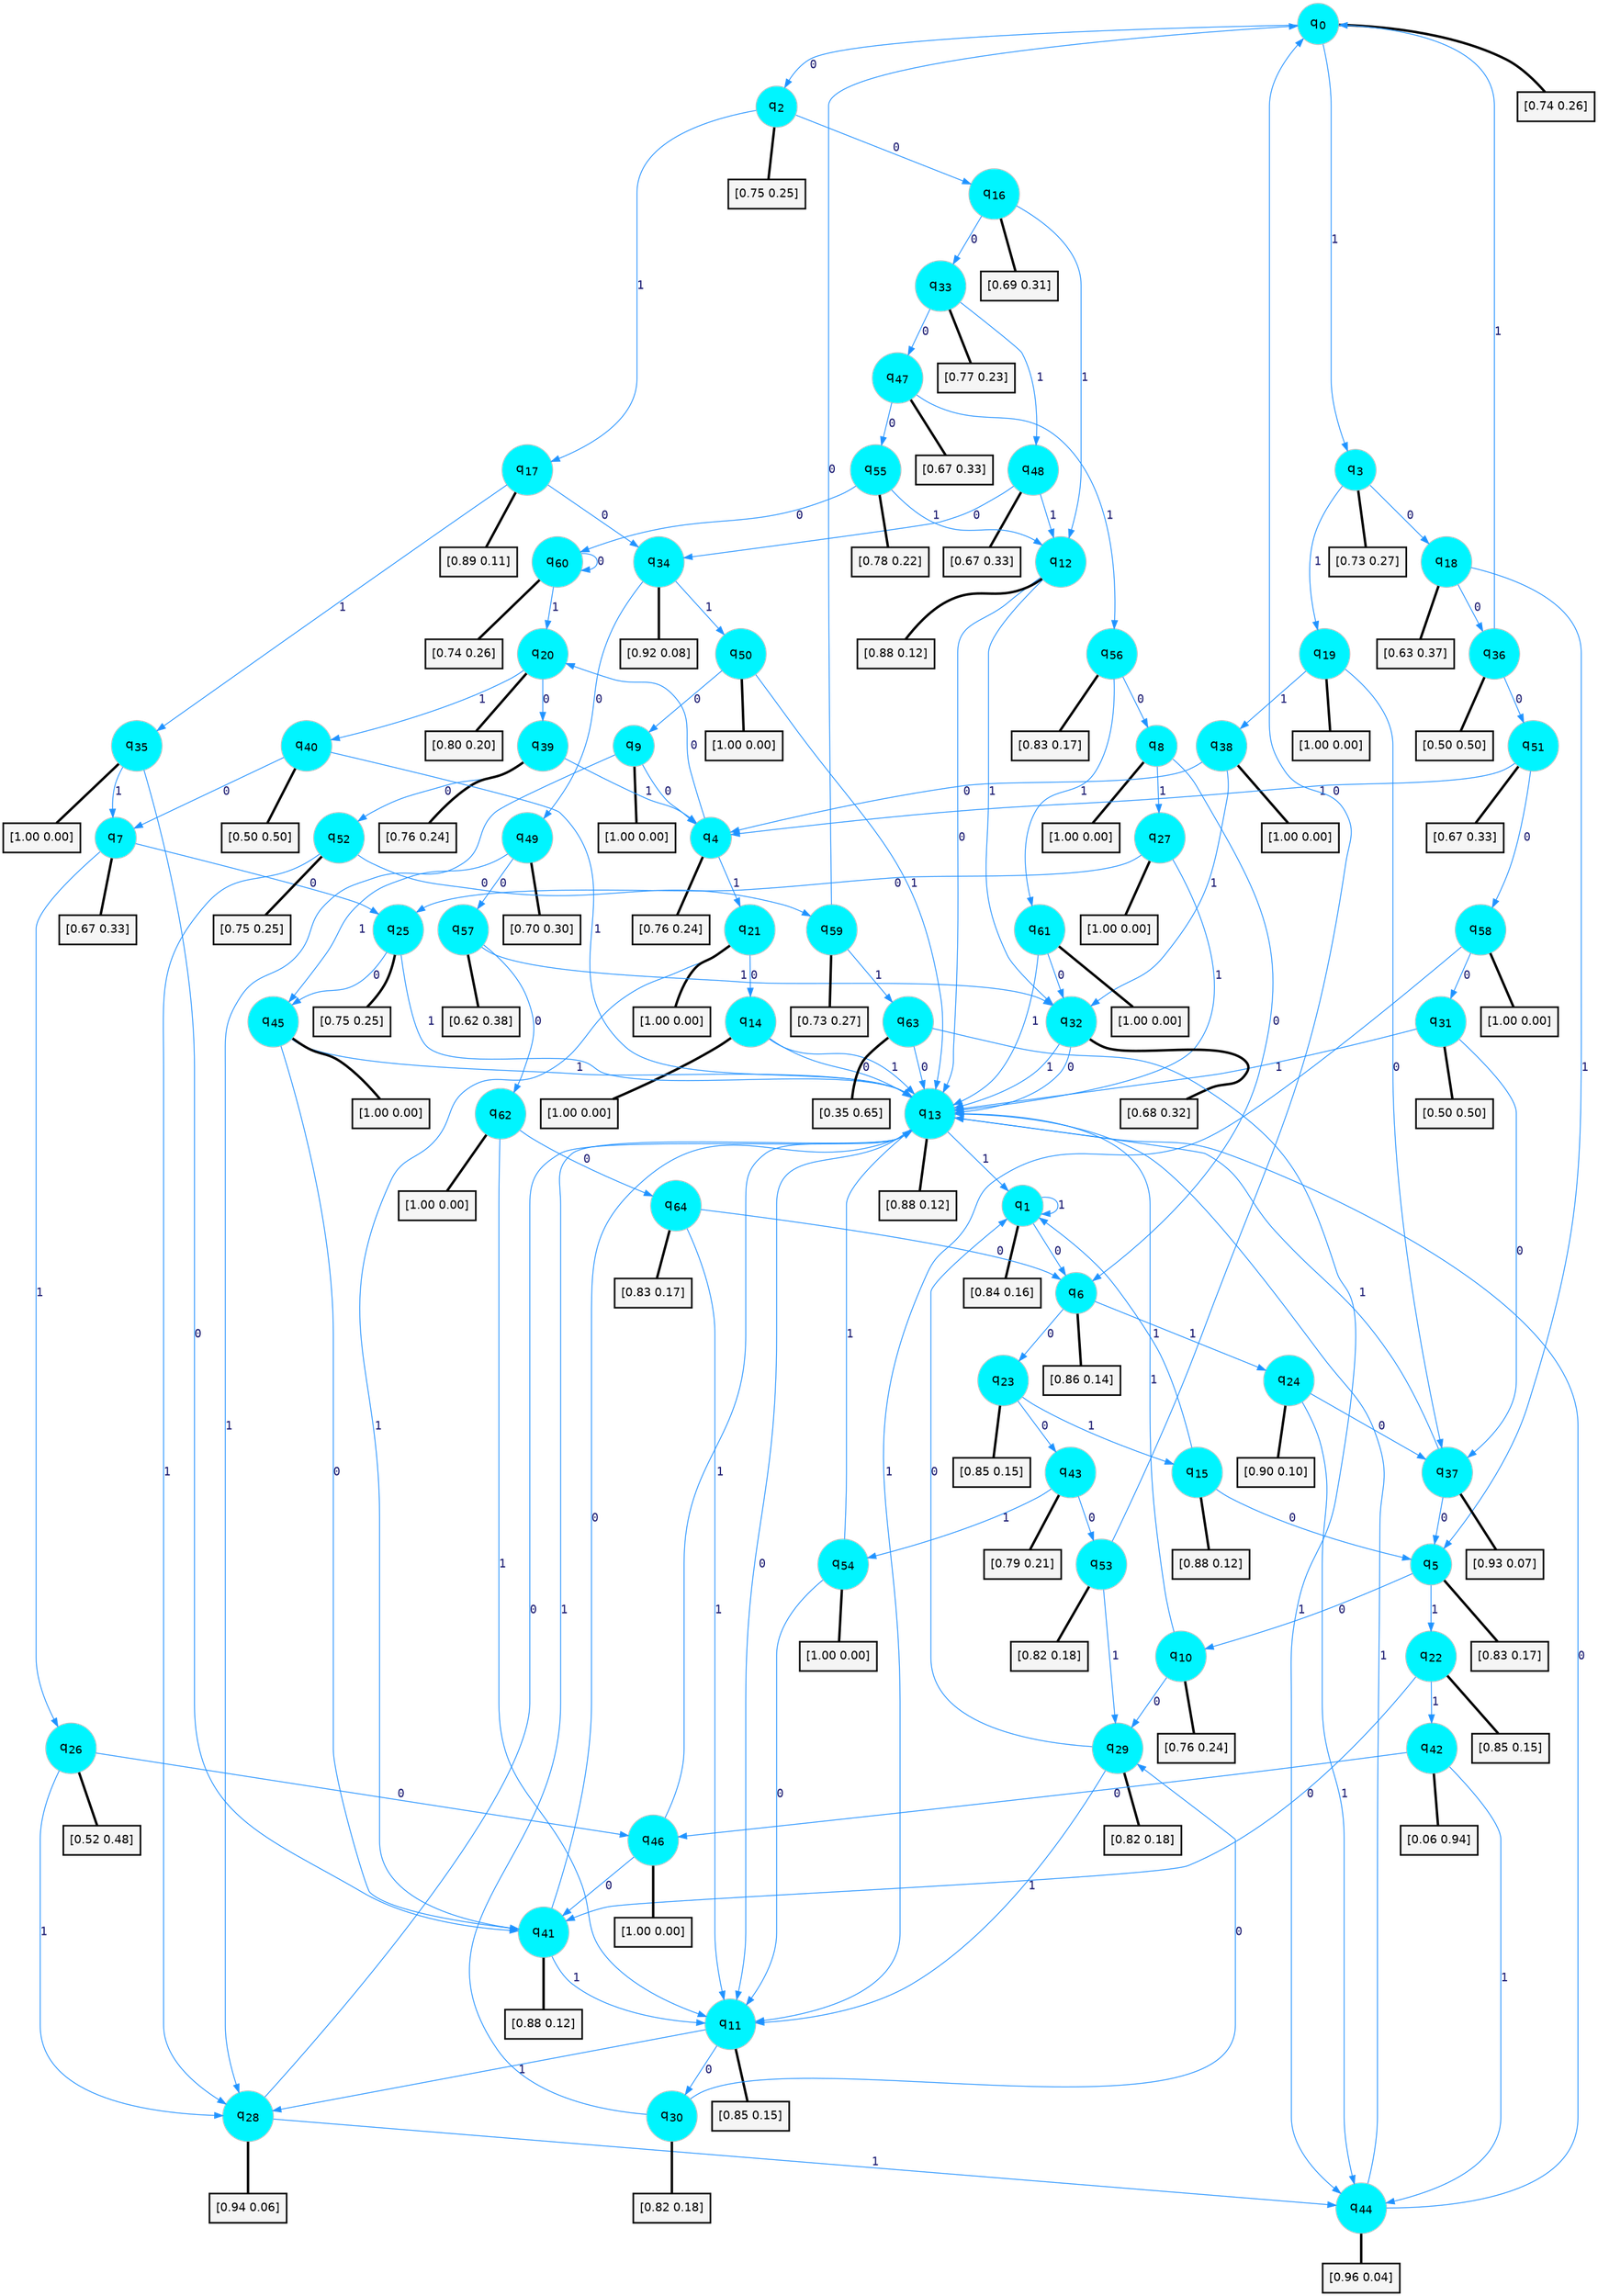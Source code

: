 digraph G {
graph [
bgcolor=transparent, dpi=300, rankdir=TD, size="40,25"];
node [
color=gray, fillcolor=turquoise1, fontcolor=black, fontname=Helvetica, fontsize=16, fontweight=bold, shape=circle, style=filled];
edge [
arrowsize=1, color=dodgerblue1, fontcolor=midnightblue, fontname=courier, fontweight=bold, penwidth=1, style=solid, weight=20];
0[label=<q<SUB>0</SUB>>];
1[label=<q<SUB>1</SUB>>];
2[label=<q<SUB>2</SUB>>];
3[label=<q<SUB>3</SUB>>];
4[label=<q<SUB>4</SUB>>];
5[label=<q<SUB>5</SUB>>];
6[label=<q<SUB>6</SUB>>];
7[label=<q<SUB>7</SUB>>];
8[label=<q<SUB>8</SUB>>];
9[label=<q<SUB>9</SUB>>];
10[label=<q<SUB>10</SUB>>];
11[label=<q<SUB>11</SUB>>];
12[label=<q<SUB>12</SUB>>];
13[label=<q<SUB>13</SUB>>];
14[label=<q<SUB>14</SUB>>];
15[label=<q<SUB>15</SUB>>];
16[label=<q<SUB>16</SUB>>];
17[label=<q<SUB>17</SUB>>];
18[label=<q<SUB>18</SUB>>];
19[label=<q<SUB>19</SUB>>];
20[label=<q<SUB>20</SUB>>];
21[label=<q<SUB>21</SUB>>];
22[label=<q<SUB>22</SUB>>];
23[label=<q<SUB>23</SUB>>];
24[label=<q<SUB>24</SUB>>];
25[label=<q<SUB>25</SUB>>];
26[label=<q<SUB>26</SUB>>];
27[label=<q<SUB>27</SUB>>];
28[label=<q<SUB>28</SUB>>];
29[label=<q<SUB>29</SUB>>];
30[label=<q<SUB>30</SUB>>];
31[label=<q<SUB>31</SUB>>];
32[label=<q<SUB>32</SUB>>];
33[label=<q<SUB>33</SUB>>];
34[label=<q<SUB>34</SUB>>];
35[label=<q<SUB>35</SUB>>];
36[label=<q<SUB>36</SUB>>];
37[label=<q<SUB>37</SUB>>];
38[label=<q<SUB>38</SUB>>];
39[label=<q<SUB>39</SUB>>];
40[label=<q<SUB>40</SUB>>];
41[label=<q<SUB>41</SUB>>];
42[label=<q<SUB>42</SUB>>];
43[label=<q<SUB>43</SUB>>];
44[label=<q<SUB>44</SUB>>];
45[label=<q<SUB>45</SUB>>];
46[label=<q<SUB>46</SUB>>];
47[label=<q<SUB>47</SUB>>];
48[label=<q<SUB>48</SUB>>];
49[label=<q<SUB>49</SUB>>];
50[label=<q<SUB>50</SUB>>];
51[label=<q<SUB>51</SUB>>];
52[label=<q<SUB>52</SUB>>];
53[label=<q<SUB>53</SUB>>];
54[label=<q<SUB>54</SUB>>];
55[label=<q<SUB>55</SUB>>];
56[label=<q<SUB>56</SUB>>];
57[label=<q<SUB>57</SUB>>];
58[label=<q<SUB>58</SUB>>];
59[label=<q<SUB>59</SUB>>];
60[label=<q<SUB>60</SUB>>];
61[label=<q<SUB>61</SUB>>];
62[label=<q<SUB>62</SUB>>];
63[label=<q<SUB>63</SUB>>];
64[label=<q<SUB>64</SUB>>];
65[label="[0.74 0.26]", shape=box,fontcolor=black, fontname=Helvetica, fontsize=14, penwidth=2, fillcolor=whitesmoke,color=black];
66[label="[0.84 0.16]", shape=box,fontcolor=black, fontname=Helvetica, fontsize=14, penwidth=2, fillcolor=whitesmoke,color=black];
67[label="[0.75 0.25]", shape=box,fontcolor=black, fontname=Helvetica, fontsize=14, penwidth=2, fillcolor=whitesmoke,color=black];
68[label="[0.73 0.27]", shape=box,fontcolor=black, fontname=Helvetica, fontsize=14, penwidth=2, fillcolor=whitesmoke,color=black];
69[label="[0.76 0.24]", shape=box,fontcolor=black, fontname=Helvetica, fontsize=14, penwidth=2, fillcolor=whitesmoke,color=black];
70[label="[0.83 0.17]", shape=box,fontcolor=black, fontname=Helvetica, fontsize=14, penwidth=2, fillcolor=whitesmoke,color=black];
71[label="[0.86 0.14]", shape=box,fontcolor=black, fontname=Helvetica, fontsize=14, penwidth=2, fillcolor=whitesmoke,color=black];
72[label="[0.67 0.33]", shape=box,fontcolor=black, fontname=Helvetica, fontsize=14, penwidth=2, fillcolor=whitesmoke,color=black];
73[label="[1.00 0.00]", shape=box,fontcolor=black, fontname=Helvetica, fontsize=14, penwidth=2, fillcolor=whitesmoke,color=black];
74[label="[1.00 0.00]", shape=box,fontcolor=black, fontname=Helvetica, fontsize=14, penwidth=2, fillcolor=whitesmoke,color=black];
75[label="[0.76 0.24]", shape=box,fontcolor=black, fontname=Helvetica, fontsize=14, penwidth=2, fillcolor=whitesmoke,color=black];
76[label="[0.85 0.15]", shape=box,fontcolor=black, fontname=Helvetica, fontsize=14, penwidth=2, fillcolor=whitesmoke,color=black];
77[label="[0.88 0.12]", shape=box,fontcolor=black, fontname=Helvetica, fontsize=14, penwidth=2, fillcolor=whitesmoke,color=black];
78[label="[0.88 0.12]", shape=box,fontcolor=black, fontname=Helvetica, fontsize=14, penwidth=2, fillcolor=whitesmoke,color=black];
79[label="[1.00 0.00]", shape=box,fontcolor=black, fontname=Helvetica, fontsize=14, penwidth=2, fillcolor=whitesmoke,color=black];
80[label="[0.88 0.12]", shape=box,fontcolor=black, fontname=Helvetica, fontsize=14, penwidth=2, fillcolor=whitesmoke,color=black];
81[label="[0.69 0.31]", shape=box,fontcolor=black, fontname=Helvetica, fontsize=14, penwidth=2, fillcolor=whitesmoke,color=black];
82[label="[0.89 0.11]", shape=box,fontcolor=black, fontname=Helvetica, fontsize=14, penwidth=2, fillcolor=whitesmoke,color=black];
83[label="[0.63 0.37]", shape=box,fontcolor=black, fontname=Helvetica, fontsize=14, penwidth=2, fillcolor=whitesmoke,color=black];
84[label="[1.00 0.00]", shape=box,fontcolor=black, fontname=Helvetica, fontsize=14, penwidth=2, fillcolor=whitesmoke,color=black];
85[label="[0.80 0.20]", shape=box,fontcolor=black, fontname=Helvetica, fontsize=14, penwidth=2, fillcolor=whitesmoke,color=black];
86[label="[1.00 0.00]", shape=box,fontcolor=black, fontname=Helvetica, fontsize=14, penwidth=2, fillcolor=whitesmoke,color=black];
87[label="[0.85 0.15]", shape=box,fontcolor=black, fontname=Helvetica, fontsize=14, penwidth=2, fillcolor=whitesmoke,color=black];
88[label="[0.85 0.15]", shape=box,fontcolor=black, fontname=Helvetica, fontsize=14, penwidth=2, fillcolor=whitesmoke,color=black];
89[label="[0.90 0.10]", shape=box,fontcolor=black, fontname=Helvetica, fontsize=14, penwidth=2, fillcolor=whitesmoke,color=black];
90[label="[0.75 0.25]", shape=box,fontcolor=black, fontname=Helvetica, fontsize=14, penwidth=2, fillcolor=whitesmoke,color=black];
91[label="[0.52 0.48]", shape=box,fontcolor=black, fontname=Helvetica, fontsize=14, penwidth=2, fillcolor=whitesmoke,color=black];
92[label="[1.00 0.00]", shape=box,fontcolor=black, fontname=Helvetica, fontsize=14, penwidth=2, fillcolor=whitesmoke,color=black];
93[label="[0.94 0.06]", shape=box,fontcolor=black, fontname=Helvetica, fontsize=14, penwidth=2, fillcolor=whitesmoke,color=black];
94[label="[0.82 0.18]", shape=box,fontcolor=black, fontname=Helvetica, fontsize=14, penwidth=2, fillcolor=whitesmoke,color=black];
95[label="[0.82 0.18]", shape=box,fontcolor=black, fontname=Helvetica, fontsize=14, penwidth=2, fillcolor=whitesmoke,color=black];
96[label="[0.50 0.50]", shape=box,fontcolor=black, fontname=Helvetica, fontsize=14, penwidth=2, fillcolor=whitesmoke,color=black];
97[label="[0.68 0.32]", shape=box,fontcolor=black, fontname=Helvetica, fontsize=14, penwidth=2, fillcolor=whitesmoke,color=black];
98[label="[0.77 0.23]", shape=box,fontcolor=black, fontname=Helvetica, fontsize=14, penwidth=2, fillcolor=whitesmoke,color=black];
99[label="[0.92 0.08]", shape=box,fontcolor=black, fontname=Helvetica, fontsize=14, penwidth=2, fillcolor=whitesmoke,color=black];
100[label="[1.00 0.00]", shape=box,fontcolor=black, fontname=Helvetica, fontsize=14, penwidth=2, fillcolor=whitesmoke,color=black];
101[label="[0.50 0.50]", shape=box,fontcolor=black, fontname=Helvetica, fontsize=14, penwidth=2, fillcolor=whitesmoke,color=black];
102[label="[0.93 0.07]", shape=box,fontcolor=black, fontname=Helvetica, fontsize=14, penwidth=2, fillcolor=whitesmoke,color=black];
103[label="[1.00 0.00]", shape=box,fontcolor=black, fontname=Helvetica, fontsize=14, penwidth=2, fillcolor=whitesmoke,color=black];
104[label="[0.76 0.24]", shape=box,fontcolor=black, fontname=Helvetica, fontsize=14, penwidth=2, fillcolor=whitesmoke,color=black];
105[label="[0.50 0.50]", shape=box,fontcolor=black, fontname=Helvetica, fontsize=14, penwidth=2, fillcolor=whitesmoke,color=black];
106[label="[0.88 0.12]", shape=box,fontcolor=black, fontname=Helvetica, fontsize=14, penwidth=2, fillcolor=whitesmoke,color=black];
107[label="[0.06 0.94]", shape=box,fontcolor=black, fontname=Helvetica, fontsize=14, penwidth=2, fillcolor=whitesmoke,color=black];
108[label="[0.79 0.21]", shape=box,fontcolor=black, fontname=Helvetica, fontsize=14, penwidth=2, fillcolor=whitesmoke,color=black];
109[label="[0.96 0.04]", shape=box,fontcolor=black, fontname=Helvetica, fontsize=14, penwidth=2, fillcolor=whitesmoke,color=black];
110[label="[1.00 0.00]", shape=box,fontcolor=black, fontname=Helvetica, fontsize=14, penwidth=2, fillcolor=whitesmoke,color=black];
111[label="[1.00 0.00]", shape=box,fontcolor=black, fontname=Helvetica, fontsize=14, penwidth=2, fillcolor=whitesmoke,color=black];
112[label="[0.67 0.33]", shape=box,fontcolor=black, fontname=Helvetica, fontsize=14, penwidth=2, fillcolor=whitesmoke,color=black];
113[label="[0.67 0.33]", shape=box,fontcolor=black, fontname=Helvetica, fontsize=14, penwidth=2, fillcolor=whitesmoke,color=black];
114[label="[0.70 0.30]", shape=box,fontcolor=black, fontname=Helvetica, fontsize=14, penwidth=2, fillcolor=whitesmoke,color=black];
115[label="[1.00 0.00]", shape=box,fontcolor=black, fontname=Helvetica, fontsize=14, penwidth=2, fillcolor=whitesmoke,color=black];
116[label="[0.67 0.33]", shape=box,fontcolor=black, fontname=Helvetica, fontsize=14, penwidth=2, fillcolor=whitesmoke,color=black];
117[label="[0.75 0.25]", shape=box,fontcolor=black, fontname=Helvetica, fontsize=14, penwidth=2, fillcolor=whitesmoke,color=black];
118[label="[0.82 0.18]", shape=box,fontcolor=black, fontname=Helvetica, fontsize=14, penwidth=2, fillcolor=whitesmoke,color=black];
119[label="[1.00 0.00]", shape=box,fontcolor=black, fontname=Helvetica, fontsize=14, penwidth=2, fillcolor=whitesmoke,color=black];
120[label="[0.78 0.22]", shape=box,fontcolor=black, fontname=Helvetica, fontsize=14, penwidth=2, fillcolor=whitesmoke,color=black];
121[label="[0.83 0.17]", shape=box,fontcolor=black, fontname=Helvetica, fontsize=14, penwidth=2, fillcolor=whitesmoke,color=black];
122[label="[0.62 0.38]", shape=box,fontcolor=black, fontname=Helvetica, fontsize=14, penwidth=2, fillcolor=whitesmoke,color=black];
123[label="[1.00 0.00]", shape=box,fontcolor=black, fontname=Helvetica, fontsize=14, penwidth=2, fillcolor=whitesmoke,color=black];
124[label="[0.73 0.27]", shape=box,fontcolor=black, fontname=Helvetica, fontsize=14, penwidth=2, fillcolor=whitesmoke,color=black];
125[label="[0.74 0.26]", shape=box,fontcolor=black, fontname=Helvetica, fontsize=14, penwidth=2, fillcolor=whitesmoke,color=black];
126[label="[1.00 0.00]", shape=box,fontcolor=black, fontname=Helvetica, fontsize=14, penwidth=2, fillcolor=whitesmoke,color=black];
127[label="[1.00 0.00]", shape=box,fontcolor=black, fontname=Helvetica, fontsize=14, penwidth=2, fillcolor=whitesmoke,color=black];
128[label="[0.35 0.65]", shape=box,fontcolor=black, fontname=Helvetica, fontsize=14, penwidth=2, fillcolor=whitesmoke,color=black];
129[label="[0.83 0.17]", shape=box,fontcolor=black, fontname=Helvetica, fontsize=14, penwidth=2, fillcolor=whitesmoke,color=black];
0->2 [label=0];
0->3 [label=1];
0->65 [arrowhead=none, penwidth=3,color=black];
1->6 [label=0];
1->1 [label=1];
1->66 [arrowhead=none, penwidth=3,color=black];
2->16 [label=0];
2->17 [label=1];
2->67 [arrowhead=none, penwidth=3,color=black];
3->18 [label=0];
3->19 [label=1];
3->68 [arrowhead=none, penwidth=3,color=black];
4->20 [label=0];
4->21 [label=1];
4->69 [arrowhead=none, penwidth=3,color=black];
5->10 [label=0];
5->22 [label=1];
5->70 [arrowhead=none, penwidth=3,color=black];
6->23 [label=0];
6->24 [label=1];
6->71 [arrowhead=none, penwidth=3,color=black];
7->25 [label=0];
7->26 [label=1];
7->72 [arrowhead=none, penwidth=3,color=black];
8->6 [label=0];
8->27 [label=1];
8->73 [arrowhead=none, penwidth=3,color=black];
9->4 [label=0];
9->28 [label=1];
9->74 [arrowhead=none, penwidth=3,color=black];
10->29 [label=0];
10->13 [label=1];
10->75 [arrowhead=none, penwidth=3,color=black];
11->30 [label=0];
11->28 [label=1];
11->76 [arrowhead=none, penwidth=3,color=black];
12->13 [label=0];
12->32 [label=1];
12->77 [arrowhead=none, penwidth=3,color=black];
13->11 [label=0];
13->1 [label=1];
13->78 [arrowhead=none, penwidth=3,color=black];
14->13 [label=0];
14->13 [label=1];
14->79 [arrowhead=none, penwidth=3,color=black];
15->5 [label=0];
15->1 [label=1];
15->80 [arrowhead=none, penwidth=3,color=black];
16->33 [label=0];
16->12 [label=1];
16->81 [arrowhead=none, penwidth=3,color=black];
17->34 [label=0];
17->35 [label=1];
17->82 [arrowhead=none, penwidth=3,color=black];
18->36 [label=0];
18->5 [label=1];
18->83 [arrowhead=none, penwidth=3,color=black];
19->37 [label=0];
19->38 [label=1];
19->84 [arrowhead=none, penwidth=3,color=black];
20->39 [label=0];
20->40 [label=1];
20->85 [arrowhead=none, penwidth=3,color=black];
21->14 [label=0];
21->41 [label=1];
21->86 [arrowhead=none, penwidth=3,color=black];
22->41 [label=0];
22->42 [label=1];
22->87 [arrowhead=none, penwidth=3,color=black];
23->43 [label=0];
23->15 [label=1];
23->88 [arrowhead=none, penwidth=3,color=black];
24->37 [label=0];
24->44 [label=1];
24->89 [arrowhead=none, penwidth=3,color=black];
25->45 [label=0];
25->13 [label=1];
25->90 [arrowhead=none, penwidth=3,color=black];
26->46 [label=0];
26->28 [label=1];
26->91 [arrowhead=none, penwidth=3,color=black];
27->25 [label=0];
27->13 [label=1];
27->92 [arrowhead=none, penwidth=3,color=black];
28->13 [label=0];
28->44 [label=1];
28->93 [arrowhead=none, penwidth=3,color=black];
29->1 [label=0];
29->11 [label=1];
29->94 [arrowhead=none, penwidth=3,color=black];
30->29 [label=0];
30->13 [label=1];
30->95 [arrowhead=none, penwidth=3,color=black];
31->37 [label=0];
31->13 [label=1];
31->96 [arrowhead=none, penwidth=3,color=black];
32->13 [label=0];
32->13 [label=1];
32->97 [arrowhead=none, penwidth=3,color=black];
33->47 [label=0];
33->48 [label=1];
33->98 [arrowhead=none, penwidth=3,color=black];
34->49 [label=0];
34->50 [label=1];
34->99 [arrowhead=none, penwidth=3,color=black];
35->41 [label=0];
35->7 [label=1];
35->100 [arrowhead=none, penwidth=3,color=black];
36->51 [label=0];
36->0 [label=1];
36->101 [arrowhead=none, penwidth=3,color=black];
37->5 [label=0];
37->13 [label=1];
37->102 [arrowhead=none, penwidth=3,color=black];
38->4 [label=0];
38->32 [label=1];
38->103 [arrowhead=none, penwidth=3,color=black];
39->52 [label=0];
39->4 [label=1];
39->104 [arrowhead=none, penwidth=3,color=black];
40->7 [label=0];
40->13 [label=1];
40->105 [arrowhead=none, penwidth=3,color=black];
41->13 [label=0];
41->11 [label=1];
41->106 [arrowhead=none, penwidth=3,color=black];
42->46 [label=0];
42->44 [label=1];
42->107 [arrowhead=none, penwidth=3,color=black];
43->53 [label=0];
43->54 [label=1];
43->108 [arrowhead=none, penwidth=3,color=black];
44->13 [label=0];
44->13 [label=1];
44->109 [arrowhead=none, penwidth=3,color=black];
45->41 [label=0];
45->13 [label=1];
45->110 [arrowhead=none, penwidth=3,color=black];
46->41 [label=0];
46->13 [label=1];
46->111 [arrowhead=none, penwidth=3,color=black];
47->55 [label=0];
47->56 [label=1];
47->112 [arrowhead=none, penwidth=3,color=black];
48->34 [label=0];
48->12 [label=1];
48->113 [arrowhead=none, penwidth=3,color=black];
49->57 [label=0];
49->45 [label=1];
49->114 [arrowhead=none, penwidth=3,color=black];
50->9 [label=0];
50->13 [label=1];
50->115 [arrowhead=none, penwidth=3,color=black];
51->58 [label=0];
51->4 [label=1];
51->116 [arrowhead=none, penwidth=3,color=black];
52->59 [label=0];
52->28 [label=1];
52->117 [arrowhead=none, penwidth=3,color=black];
53->0 [label=0];
53->29 [label=1];
53->118 [arrowhead=none, penwidth=3,color=black];
54->11 [label=0];
54->13 [label=1];
54->119 [arrowhead=none, penwidth=3,color=black];
55->60 [label=0];
55->12 [label=1];
55->120 [arrowhead=none, penwidth=3,color=black];
56->8 [label=0];
56->61 [label=1];
56->121 [arrowhead=none, penwidth=3,color=black];
57->62 [label=0];
57->32 [label=1];
57->122 [arrowhead=none, penwidth=3,color=black];
58->31 [label=0];
58->11 [label=1];
58->123 [arrowhead=none, penwidth=3,color=black];
59->0 [label=0];
59->63 [label=1];
59->124 [arrowhead=none, penwidth=3,color=black];
60->60 [label=0];
60->20 [label=1];
60->125 [arrowhead=none, penwidth=3,color=black];
61->32 [label=0];
61->13 [label=1];
61->126 [arrowhead=none, penwidth=3,color=black];
62->64 [label=0];
62->11 [label=1];
62->127 [arrowhead=none, penwidth=3,color=black];
63->13 [label=0];
63->44 [label=1];
63->128 [arrowhead=none, penwidth=3,color=black];
64->6 [label=0];
64->11 [label=1];
64->129 [arrowhead=none, penwidth=3,color=black];
}
